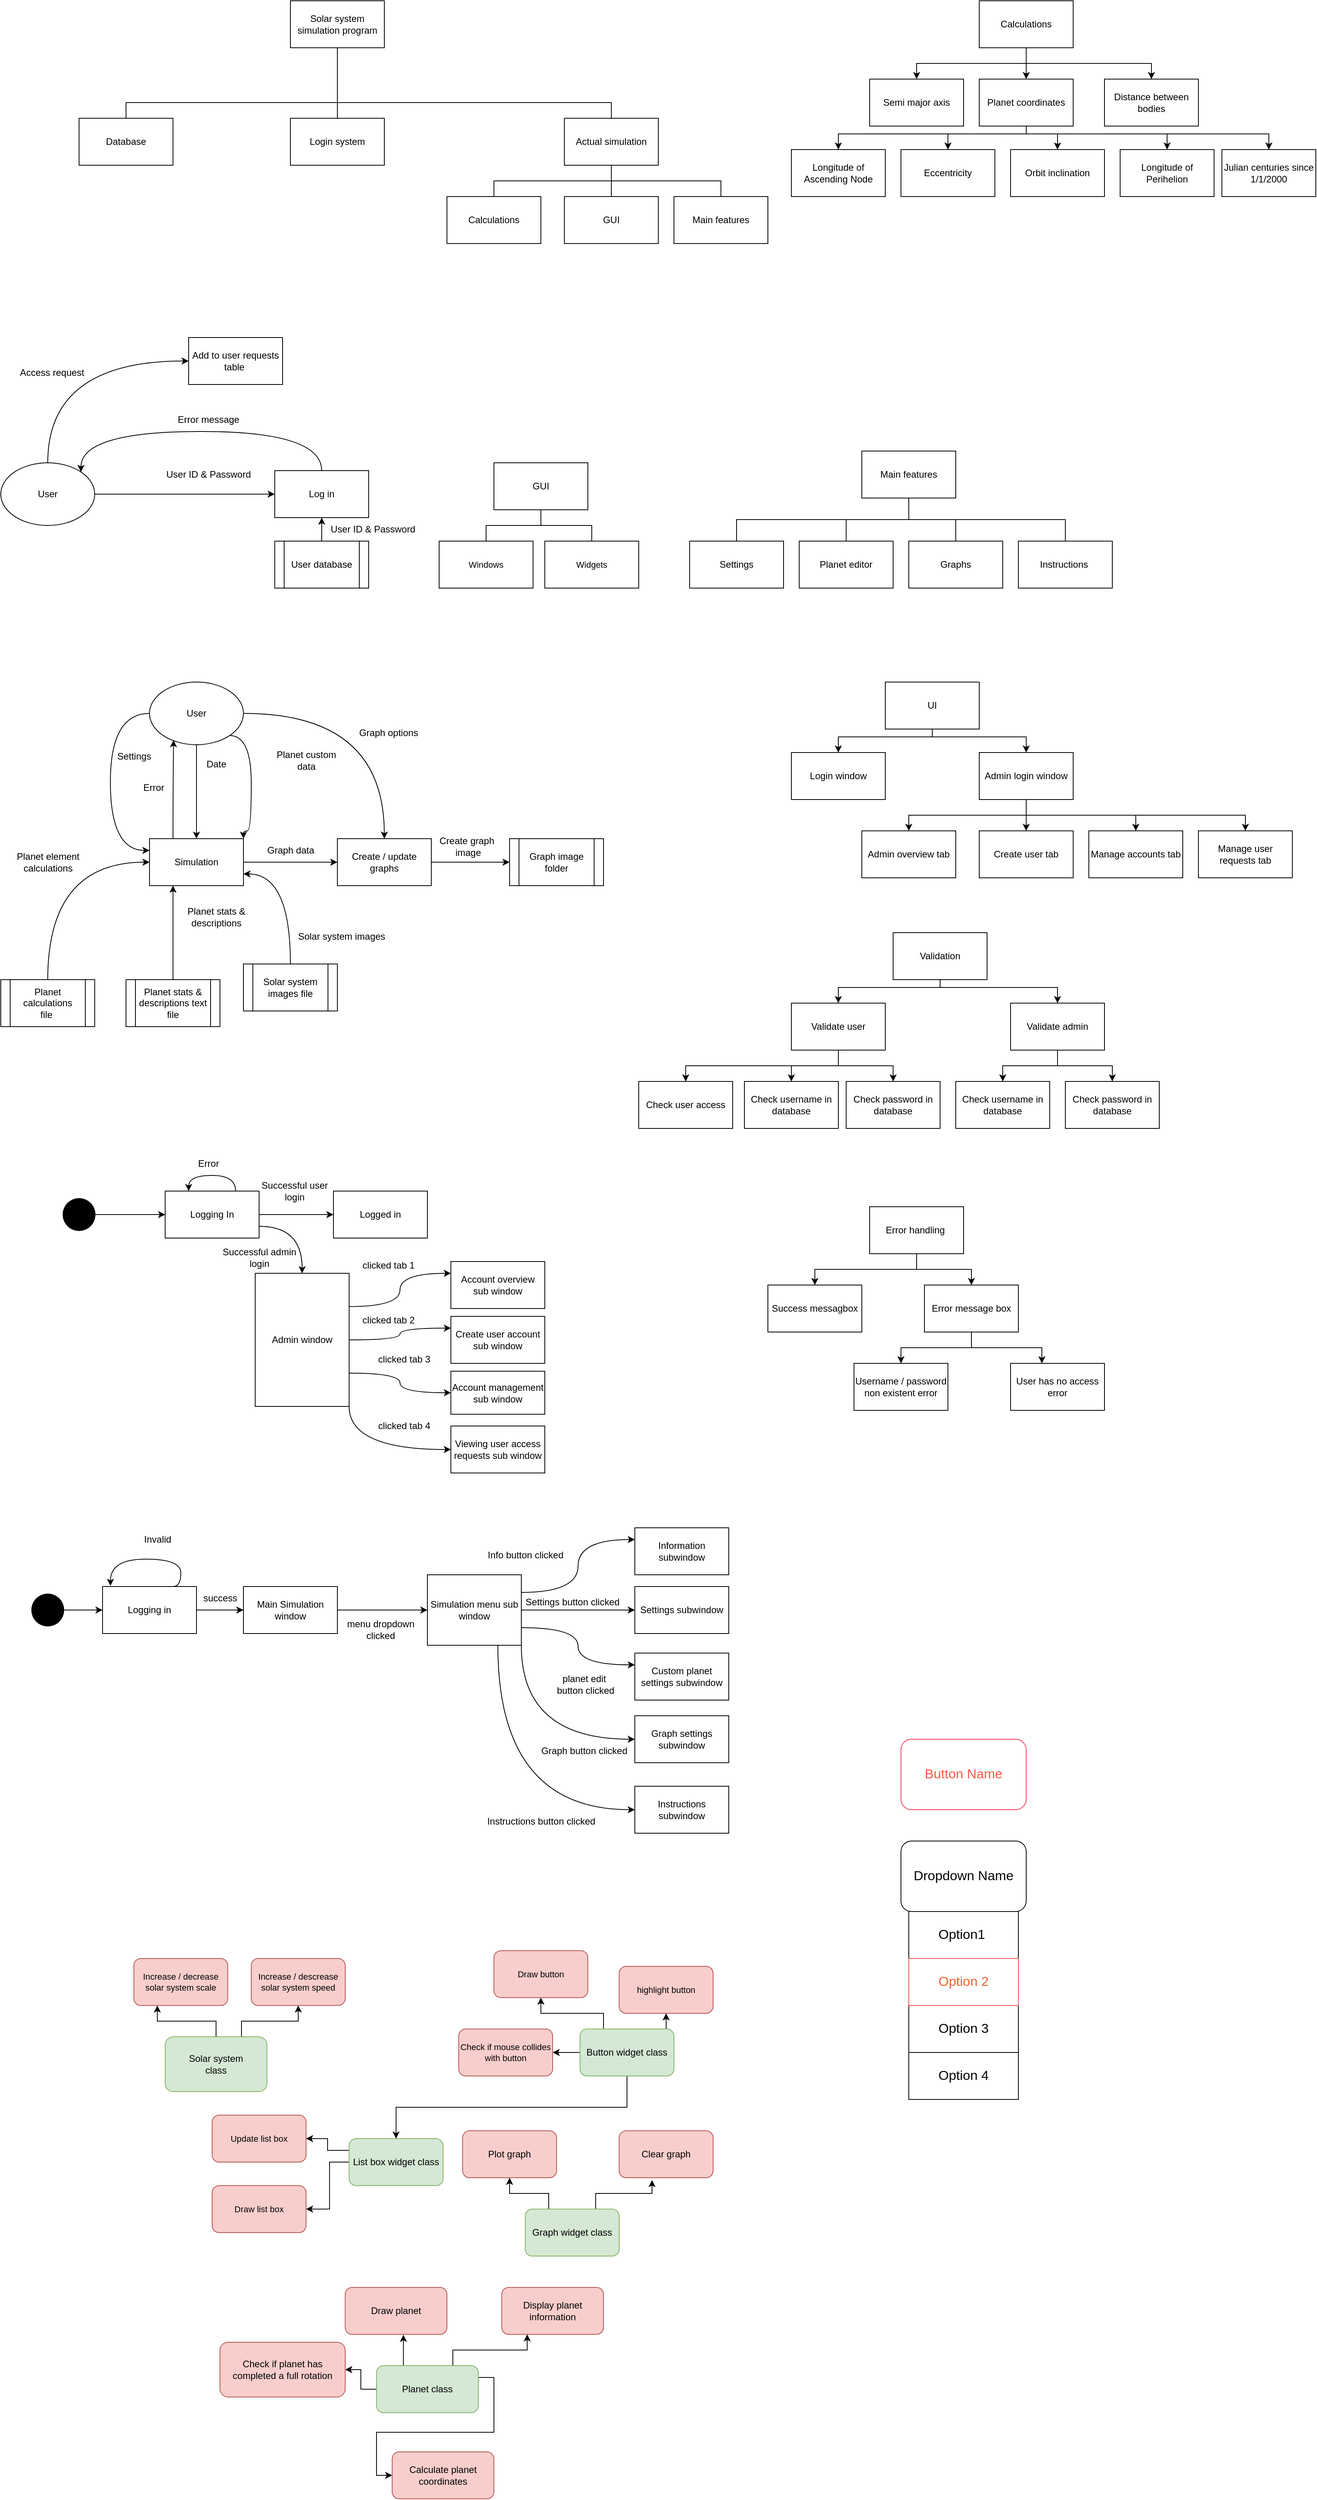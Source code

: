 <mxfile version="20.8.13" type="github">
  <diagram id="x9v0K1_A4wv2pBw7AY4e" name="Page-1">
    <mxGraphModel dx="1223" dy="1532" grid="1" gridSize="10" guides="1" tooltips="1" connect="1" arrows="1" fold="1" page="1" pageScale="1" pageWidth="850" pageHeight="1100" background="none" math="0" shadow="0">
      <root>
        <mxCell id="0" />
        <mxCell id="1" parent="0" />
        <mxCell id="Bi_KGStcUo5a2PXu29Ao-6" value="" style="curved=1;endArrow=classic;html=1;rounded=0;entryX=0.25;entryY=0;entryDx=0;entryDy=0;exitX=0.817;exitY=-0.025;exitDx=0;exitDy=0;exitPerimeter=0;" parent="1" edge="1">
          <mxGeometry width="50" height="50" relative="1" as="geometry">
            <mxPoint x="308.04" y="1588.5" as="sourcePoint" />
            <mxPoint x="240" y="1590.0" as="targetPoint" />
            <Array as="points">
              <mxPoint x="310" y="1590" />
              <mxPoint x="260" y="1550" />
            </Array>
          </mxGeometry>
        </mxCell>
        <mxCell id="kRHPccABggHO5UrTP01c-1" value="Solar system simulation program" style="rounded=0;whiteSpace=wrap;html=1;" parent="1" vertex="1">
          <mxGeometry x="380" y="40" width="120" height="60" as="geometry" />
        </mxCell>
        <mxCell id="nUxw2cYG3d90MX0qFbjA-1" style="edgeStyle=orthogonalEdgeStyle;rounded=0;orthogonalLoop=1;jettySize=auto;html=1;exitX=0.5;exitY=1;exitDx=0;exitDy=0;endArrow=none;endFill=0;" parent="1" source="kRHPccABggHO5UrTP01c-9" target="CflvNbi4lp4af6hxqnIB-5" edge="1">
          <mxGeometry relative="1" as="geometry" />
        </mxCell>
        <mxCell id="kRHPccABggHO5UrTP01c-9" value="Actual simulation" style="rounded=0;whiteSpace=wrap;html=1;" parent="1" vertex="1">
          <mxGeometry x="730" y="190" width="120" height="60" as="geometry" />
        </mxCell>
        <mxCell id="kRHPccABggHO5UrTP01c-16" value="" style="endArrow=none;html=1;rounded=0;" parent="1" edge="1">
          <mxGeometry width="50" height="50" relative="1" as="geometry">
            <mxPoint x="440" y="160" as="sourcePoint" />
            <mxPoint x="440" y="100" as="targetPoint" />
          </mxGeometry>
        </mxCell>
        <mxCell id="kRHPccABggHO5UrTP01c-21" value="" style="endArrow=none;html=1;rounded=0;edgeStyle=orthogonalEdgeStyle;entryX=0.5;entryY=0;entryDx=0;entryDy=0;elbow=vertical;exitX=0.5;exitY=0;exitDx=0;exitDy=0;" parent="1" source="kRHPccABggHO5UrTP01c-42" target="kRHPccABggHO5UrTP01c-9" edge="1">
          <mxGeometry width="50" height="50" relative="1" as="geometry">
            <mxPoint x="170" y="170" as="sourcePoint" />
            <mxPoint x="780" y="160" as="targetPoint" />
            <Array as="points">
              <mxPoint x="170" y="170" />
              <mxPoint x="790" y="170" />
            </Array>
          </mxGeometry>
        </mxCell>
        <mxCell id="kRHPccABggHO5UrTP01c-24" value="Calculations" style="rounded=0;whiteSpace=wrap;html=1;" parent="1" vertex="1">
          <mxGeometry x="580" y="290" width="120" height="60" as="geometry" />
        </mxCell>
        <mxCell id="CflvNbi4lp4af6hxqnIB-3" style="edgeStyle=orthogonalEdgeStyle;rounded=0;orthogonalLoop=1;jettySize=auto;html=1;exitX=0.5;exitY=1;exitDx=0;exitDy=0;entryX=0.5;entryY=0;entryDx=0;entryDy=0;endArrow=none;endFill=0;" parent="1" source="kRHPccABggHO5UrTP01c-25" target="q5KgO5zeODF5jIbihAG4-29" edge="1">
          <mxGeometry relative="1" as="geometry" />
        </mxCell>
        <mxCell id="CflvNbi4lp4af6hxqnIB-4" style="edgeStyle=orthogonalEdgeStyle;rounded=0;orthogonalLoop=1;jettySize=auto;html=1;entryX=0.5;entryY=0;entryDx=0;entryDy=0;endArrow=none;endFill=0;" parent="1" source="kRHPccABggHO5UrTP01c-25" target="q5KgO5zeODF5jIbihAG4-30" edge="1">
          <mxGeometry relative="1" as="geometry" />
        </mxCell>
        <mxCell id="kRHPccABggHO5UrTP01c-25" value="GUI" style="rounded=0;whiteSpace=wrap;html=1;" parent="1" vertex="1">
          <mxGeometry x="640" y="630" width="120" height="60" as="geometry" />
        </mxCell>
        <mxCell id="kRHPccABggHO5UrTP01c-26" value="Main features" style="rounded=0;whiteSpace=wrap;html=1;" parent="1" vertex="1">
          <mxGeometry x="870" y="290" width="120" height="60" as="geometry" />
        </mxCell>
        <mxCell id="kRHPccABggHO5UrTP01c-27" value="" style="endArrow=none;html=1;rounded=0;" parent="1" edge="1">
          <mxGeometry width="50" height="50" relative="1" as="geometry">
            <mxPoint x="440" y="200" as="sourcePoint" />
            <mxPoint x="440" y="160" as="targetPoint" />
          </mxGeometry>
        </mxCell>
        <mxCell id="kRHPccABggHO5UrTP01c-28" value="Login system" style="rounded=0;whiteSpace=wrap;html=1;" parent="1" vertex="1">
          <mxGeometry x="380" y="190" width="120" height="60" as="geometry" />
        </mxCell>
        <mxCell id="kRHPccABggHO5UrTP01c-42" value="Database" style="rounded=0;whiteSpace=wrap;html=1;" parent="1" vertex="1">
          <mxGeometry x="110" y="190" width="120" height="60" as="geometry" />
        </mxCell>
        <mxCell id="k0LOo1t_vnFc-5xUoJc_-3" style="edgeStyle=orthogonalEdgeStyle;rounded=0;orthogonalLoop=1;jettySize=auto;html=1;exitX=0.5;exitY=1;exitDx=0;exitDy=0;" parent="1" source="4xieJzJ1rpuRJiHB6nGz-2" target="k0LOo1t_vnFc-5xUoJc_-2" edge="1">
          <mxGeometry relative="1" as="geometry">
            <Array as="points">
              <mxPoint x="1200" y="980" />
              <mxPoint x="1080" y="980" />
            </Array>
          </mxGeometry>
        </mxCell>
        <mxCell id="k0LOo1t_vnFc-5xUoJc_-4" style="edgeStyle=orthogonalEdgeStyle;rounded=0;orthogonalLoop=1;jettySize=auto;html=1;exitX=0.5;exitY=1;exitDx=0;exitDy=0;" parent="1" source="4xieJzJ1rpuRJiHB6nGz-2" target="k0LOo1t_vnFc-5xUoJc_-1" edge="1">
          <mxGeometry relative="1" as="geometry">
            <Array as="points">
              <mxPoint x="1200" y="980" />
              <mxPoint x="1320" y="980" />
            </Array>
          </mxGeometry>
        </mxCell>
        <mxCell id="4xieJzJ1rpuRJiHB6nGz-2" value="UI" style="rounded=0;whiteSpace=wrap;html=1;" parent="1" vertex="1">
          <mxGeometry x="1140" y="910" width="120" height="60" as="geometry" />
        </mxCell>
        <mxCell id="4xieJzJ1rpuRJiHB6nGz-3" value="Instructions&amp;nbsp;" style="rounded=0;whiteSpace=wrap;html=1;" parent="1" vertex="1">
          <mxGeometry x="1310" y="730" width="120" height="60" as="geometry" />
        </mxCell>
        <mxCell id="4xieJzJ1rpuRJiHB6nGz-4" value="Settings" style="rounded=0;whiteSpace=wrap;html=1;" parent="1" vertex="1">
          <mxGeometry x="890" y="730" width="120" height="60" as="geometry" />
        </mxCell>
        <mxCell id="4xieJzJ1rpuRJiHB6nGz-5" value="Planet editor" style="rounded=0;whiteSpace=wrap;html=1;" parent="1" vertex="1">
          <mxGeometry x="1030" y="730" width="120" height="60" as="geometry" />
        </mxCell>
        <mxCell id="4xieJzJ1rpuRJiHB6nGz-6" value="Graphs" style="rounded=0;whiteSpace=wrap;html=1;" parent="1" vertex="1">
          <mxGeometry x="1170" y="730" width="120" height="60" as="geometry" />
        </mxCell>
        <mxCell id="CflvNbi4lp4af6hxqnIB-19" style="edgeStyle=orthogonalEdgeStyle;curved=1;rounded=0;orthogonalLoop=1;jettySize=auto;html=1;exitX=1;exitY=0.5;exitDx=0;exitDy=0;entryX=0;entryY=0.5;entryDx=0;entryDy=0;endArrow=classic;endFill=1;" parent="1" source="EEp5XtklCmGKwtYE1Xrk-2" target="EEp5XtklCmGKwtYE1Xrk-3" edge="1">
          <mxGeometry relative="1" as="geometry" />
        </mxCell>
        <mxCell id="EEp5XtklCmGKwtYE1Xrk-2" value="User" style="ellipse;whiteSpace=wrap;html=1;rounded=0;" parent="1" vertex="1">
          <mxGeometry x="10" y="630" width="120" height="80" as="geometry" />
        </mxCell>
        <mxCell id="CflvNbi4lp4af6hxqnIB-15" style="edgeStyle=orthogonalEdgeStyle;curved=1;rounded=0;orthogonalLoop=1;jettySize=auto;html=1;exitX=0.5;exitY=0;exitDx=0;exitDy=0;entryX=1;entryY=0;entryDx=0;entryDy=0;endArrow=classic;endFill=1;" parent="1" source="EEp5XtklCmGKwtYE1Xrk-3" target="EEp5XtklCmGKwtYE1Xrk-2" edge="1">
          <mxGeometry relative="1" as="geometry">
            <Array as="points">
              <mxPoint x="420" y="590" />
              <mxPoint x="112" y="590" />
            </Array>
          </mxGeometry>
        </mxCell>
        <mxCell id="CflvNbi4lp4af6hxqnIB-16" style="edgeStyle=orthogonalEdgeStyle;curved=1;rounded=0;orthogonalLoop=1;jettySize=auto;html=1;endArrow=classic;endFill=1;exitX=0.5;exitY=0;exitDx=0;exitDy=0;entryX=0;entryY=0.5;entryDx=0;entryDy=0;" parent="1" source="EEp5XtklCmGKwtYE1Xrk-2" target="nUxw2cYG3d90MX0qFbjA-5" edge="1">
          <mxGeometry relative="1" as="geometry">
            <mxPoint x="450" y="620" as="sourcePoint" />
            <mxPoint x="200" y="515" as="targetPoint" />
            <Array as="points">
              <mxPoint x="70" y="500" />
            </Array>
          </mxGeometry>
        </mxCell>
        <mxCell id="EEp5XtklCmGKwtYE1Xrk-3" value="Log in" style="rounded=0;whiteSpace=wrap;html=1;" parent="1" vertex="1">
          <mxGeometry x="360" y="640" width="120" height="60" as="geometry" />
        </mxCell>
        <mxCell id="EEp5XtklCmGKwtYE1Xrk-6" value="User ID &amp;amp; Password" style="text;html=1;align=center;verticalAlign=middle;resizable=0;points=[];autosize=1;strokeColor=none;fillColor=none;rounded=0;" parent="1" vertex="1">
          <mxGeometry x="420" y="700" width="130" height="30" as="geometry" />
        </mxCell>
        <mxCell id="CflvNbi4lp4af6hxqnIB-17" value="" style="edgeStyle=orthogonalEdgeStyle;curved=1;rounded=0;orthogonalLoop=1;jettySize=auto;html=1;endArrow=classic;endFill=1;" parent="1" source="EEp5XtklCmGKwtYE1Xrk-12" target="EEp5XtklCmGKwtYE1Xrk-3" edge="1">
          <mxGeometry relative="1" as="geometry" />
        </mxCell>
        <mxCell id="EEp5XtklCmGKwtYE1Xrk-12" value="User database" style="shape=process;whiteSpace=wrap;html=1;backgroundOutline=1;rounded=0;" parent="1" vertex="1">
          <mxGeometry x="360" y="730" width="120" height="60" as="geometry" />
        </mxCell>
        <mxCell id="EEp5XtklCmGKwtYE1Xrk-14" value="User ID &amp;amp; Password" style="text;html=1;align=center;verticalAlign=middle;resizable=0;points=[];autosize=1;strokeColor=none;fillColor=none;rounded=0;" parent="1" vertex="1">
          <mxGeometry x="210" y="630" width="130" height="30" as="geometry" />
        </mxCell>
        <mxCell id="EEp5XtklCmGKwtYE1Xrk-10" value="Error message" style="text;html=1;align=center;verticalAlign=middle;resizable=0;points=[];autosize=1;strokeColor=none;fillColor=none;rounded=0;" parent="1" vertex="1">
          <mxGeometry x="225" y="560" width="100" height="30" as="geometry" />
        </mxCell>
        <mxCell id="CflvNbi4lp4af6hxqnIB-20" style="edgeStyle=orthogonalEdgeStyle;curved=1;rounded=0;orthogonalLoop=1;jettySize=auto;html=1;exitX=1;exitY=0.5;exitDx=0;exitDy=0;entryX=0.5;entryY=0;entryDx=0;entryDy=0;endArrow=classic;endFill=1;" parent="1" source="EEp5XtklCmGKwtYE1Xrk-21" target="EEp5XtklCmGKwtYE1Xrk-39" edge="1">
          <mxGeometry relative="1" as="geometry" />
        </mxCell>
        <mxCell id="CflvNbi4lp4af6hxqnIB-21" style="edgeStyle=orthogonalEdgeStyle;curved=1;rounded=0;orthogonalLoop=1;jettySize=auto;html=1;exitX=1;exitY=1;exitDx=0;exitDy=0;entryX=1;entryY=0;entryDx=0;entryDy=0;endArrow=classic;endFill=1;" parent="1" source="EEp5XtklCmGKwtYE1Xrk-21" target="EEp5XtklCmGKwtYE1Xrk-22" edge="1">
          <mxGeometry relative="1" as="geometry">
            <Array as="points">
              <mxPoint x="330" y="978" />
              <mxPoint x="330" y="1100" />
              <mxPoint x="320" y="1100" />
            </Array>
          </mxGeometry>
        </mxCell>
        <mxCell id="CflvNbi4lp4af6hxqnIB-22" style="edgeStyle=orthogonalEdgeStyle;curved=1;rounded=0;orthogonalLoop=1;jettySize=auto;html=1;exitX=0.5;exitY=1;exitDx=0;exitDy=0;entryX=0.5;entryY=0;entryDx=0;entryDy=0;endArrow=classic;endFill=1;" parent="1" source="EEp5XtklCmGKwtYE1Xrk-21" target="EEp5XtklCmGKwtYE1Xrk-22" edge="1">
          <mxGeometry relative="1" as="geometry" />
        </mxCell>
        <mxCell id="CflvNbi4lp4af6hxqnIB-25" style="edgeStyle=orthogonalEdgeStyle;curved=1;rounded=0;orthogonalLoop=1;jettySize=auto;html=1;exitX=0;exitY=0.5;exitDx=0;exitDy=0;entryX=0;entryY=0.25;entryDx=0;entryDy=0;endArrow=classic;endFill=1;" parent="1" source="EEp5XtklCmGKwtYE1Xrk-21" target="EEp5XtklCmGKwtYE1Xrk-22" edge="1">
          <mxGeometry relative="1" as="geometry">
            <Array as="points">
              <mxPoint x="150" y="950" />
              <mxPoint x="150" y="1125" />
            </Array>
          </mxGeometry>
        </mxCell>
        <mxCell id="EEp5XtklCmGKwtYE1Xrk-21" value="User" style="ellipse;whiteSpace=wrap;html=1;rounded=0;" parent="1" vertex="1">
          <mxGeometry x="200" y="910" width="120" height="80" as="geometry" />
        </mxCell>
        <mxCell id="CflvNbi4lp4af6hxqnIB-24" style="edgeStyle=orthogonalEdgeStyle;curved=1;rounded=0;orthogonalLoop=1;jettySize=auto;html=1;exitX=0.25;exitY=0;exitDx=0;exitDy=0;entryX=0.256;entryY=0.928;entryDx=0;entryDy=0;entryPerimeter=0;endArrow=classic;endFill=1;" parent="1" source="EEp5XtklCmGKwtYE1Xrk-22" target="EEp5XtklCmGKwtYE1Xrk-21" edge="1">
          <mxGeometry relative="1" as="geometry" />
        </mxCell>
        <mxCell id="CflvNbi4lp4af6hxqnIB-29" style="edgeStyle=orthogonalEdgeStyle;curved=1;rounded=0;orthogonalLoop=1;jettySize=auto;html=1;exitX=1;exitY=0.5;exitDx=0;exitDy=0;entryX=0;entryY=0.5;entryDx=0;entryDy=0;endArrow=classic;endFill=1;" parent="1" source="EEp5XtklCmGKwtYE1Xrk-22" target="EEp5XtklCmGKwtYE1Xrk-39" edge="1">
          <mxGeometry relative="1" as="geometry" />
        </mxCell>
        <mxCell id="EEp5XtklCmGKwtYE1Xrk-22" value="Simulation" style="rounded=0;whiteSpace=wrap;html=1;" parent="1" vertex="1">
          <mxGeometry x="200" y="1110" width="120" height="60" as="geometry" />
        </mxCell>
        <mxCell id="CflvNbi4lp4af6hxqnIB-27" style="edgeStyle=orthogonalEdgeStyle;curved=1;rounded=0;orthogonalLoop=1;jettySize=auto;html=1;exitX=0.5;exitY=0;exitDx=0;exitDy=0;entryX=0.25;entryY=1;entryDx=0;entryDy=0;endArrow=classic;endFill=1;" parent="1" source="EEp5XtklCmGKwtYE1Xrk-35" target="EEp5XtklCmGKwtYE1Xrk-22" edge="1">
          <mxGeometry relative="1" as="geometry" />
        </mxCell>
        <mxCell id="EEp5XtklCmGKwtYE1Xrk-35" value="Planet stats &amp;amp; descriptions text file" style="shape=process;whiteSpace=wrap;html=1;backgroundOutline=1;rounded=0;" parent="1" vertex="1">
          <mxGeometry x="170" y="1290" width="120" height="60" as="geometry" />
        </mxCell>
        <mxCell id="CflvNbi4lp4af6hxqnIB-26" style="edgeStyle=orthogonalEdgeStyle;curved=1;rounded=0;orthogonalLoop=1;jettySize=auto;html=1;exitX=0.5;exitY=0;exitDx=0;exitDy=0;entryX=0;entryY=0.5;entryDx=0;entryDy=0;endArrow=classic;endFill=1;" parent="1" source="EEp5XtklCmGKwtYE1Xrk-36" target="EEp5XtklCmGKwtYE1Xrk-22" edge="1">
          <mxGeometry relative="1" as="geometry" />
        </mxCell>
        <mxCell id="EEp5XtklCmGKwtYE1Xrk-36" value="Planet calculations&lt;br&gt;file&amp;nbsp;" style="shape=process;whiteSpace=wrap;html=1;backgroundOutline=1;rounded=0;" parent="1" vertex="1">
          <mxGeometry x="10" y="1290" width="120" height="60" as="geometry" />
        </mxCell>
        <mxCell id="CflvNbi4lp4af6hxqnIB-30" style="edgeStyle=orthogonalEdgeStyle;curved=1;rounded=0;orthogonalLoop=1;jettySize=auto;html=1;exitX=1;exitY=0.5;exitDx=0;exitDy=0;entryX=0;entryY=0.5;entryDx=0;entryDy=0;endArrow=classic;endFill=1;" parent="1" source="EEp5XtklCmGKwtYE1Xrk-39" target="EEp5XtklCmGKwtYE1Xrk-86" edge="1">
          <mxGeometry relative="1" as="geometry" />
        </mxCell>
        <mxCell id="EEp5XtklCmGKwtYE1Xrk-39" value="Create / update graphs" style="rounded=0;whiteSpace=wrap;html=1;" parent="1" vertex="1">
          <mxGeometry x="440" y="1110" width="120" height="60" as="geometry" />
        </mxCell>
        <mxCell id="EEp5XtklCmGKwtYE1Xrk-42" value="Date" style="text;html=1;align=center;verticalAlign=middle;resizable=0;points=[];autosize=1;strokeColor=none;fillColor=none;rounded=0;" parent="1" vertex="1">
          <mxGeometry x="260" y="1000" width="50" height="30" as="geometry" />
        </mxCell>
        <mxCell id="EEp5XtklCmGKwtYE1Xrk-43" value="Planet custom &lt;br&gt;data" style="text;html=1;align=center;verticalAlign=middle;resizable=0;points=[];autosize=1;strokeColor=none;fillColor=none;rounded=0;" parent="1" vertex="1">
          <mxGeometry x="350" y="990" width="100" height="40" as="geometry" />
        </mxCell>
        <mxCell id="EEp5XtklCmGKwtYE1Xrk-49" value="Graph options" style="text;html=1;align=center;verticalAlign=middle;resizable=0;points=[];autosize=1;strokeColor=none;fillColor=none;rounded=0;" parent="1" vertex="1">
          <mxGeometry x="455" y="960" width="100" height="30" as="geometry" />
        </mxCell>
        <mxCell id="EEp5XtklCmGKwtYE1Xrk-53" value="Settings" style="text;html=1;align=center;verticalAlign=middle;resizable=0;points=[];autosize=1;strokeColor=none;fillColor=none;rounded=0;" parent="1" vertex="1">
          <mxGeometry x="145" y="990" width="70" height="30" as="geometry" />
        </mxCell>
        <mxCell id="EEp5XtklCmGKwtYE1Xrk-68" value="Planet element &lt;br&gt;calculations&lt;br&gt;" style="text;html=1;align=center;verticalAlign=middle;resizable=0;points=[];autosize=1;strokeColor=none;fillColor=none;rounded=0;" parent="1" vertex="1">
          <mxGeometry x="20" y="1120" width="100" height="40" as="geometry" />
        </mxCell>
        <mxCell id="EEp5XtklCmGKwtYE1Xrk-70" value="Planet stats &amp;amp;&lt;br&gt;descriptions" style="text;html=1;align=center;verticalAlign=middle;resizable=0;points=[];autosize=1;strokeColor=none;fillColor=none;rounded=0;" parent="1" vertex="1">
          <mxGeometry x="235" y="1190" width="100" height="40" as="geometry" />
        </mxCell>
        <mxCell id="EEp5XtklCmGKwtYE1Xrk-74" value="Graph data" style="text;html=1;align=center;verticalAlign=middle;resizable=0;points=[];autosize=1;strokeColor=none;fillColor=none;rounded=0;" parent="1" vertex="1">
          <mxGeometry x="340" y="1110" width="80" height="30" as="geometry" />
        </mxCell>
        <mxCell id="EEp5XtklCmGKwtYE1Xrk-86" value="Graph image folder" style="shape=process;whiteSpace=wrap;html=1;backgroundOutline=1;rounded=0;" parent="1" vertex="1">
          <mxGeometry x="660" y="1110" width="120" height="60" as="geometry" />
        </mxCell>
        <mxCell id="EEp5XtklCmGKwtYE1Xrk-87" value="Create graph&lt;br&gt;&amp;nbsp;image" style="text;html=1;align=center;verticalAlign=middle;resizable=0;points=[];autosize=1;strokeColor=none;fillColor=none;rounded=0;" parent="1" vertex="1">
          <mxGeometry x="560" y="1100" width="90" height="40" as="geometry" />
        </mxCell>
        <mxCell id="CflvNbi4lp4af6hxqnIB-28" style="edgeStyle=orthogonalEdgeStyle;curved=1;rounded=0;orthogonalLoop=1;jettySize=auto;html=1;exitX=0.5;exitY=0;exitDx=0;exitDy=0;entryX=1;entryY=0.75;entryDx=0;entryDy=0;endArrow=classic;endFill=1;" parent="1" source="EEp5XtklCmGKwtYE1Xrk-88" target="EEp5XtklCmGKwtYE1Xrk-22" edge="1">
          <mxGeometry relative="1" as="geometry" />
        </mxCell>
        <mxCell id="EEp5XtklCmGKwtYE1Xrk-88" value="Solar system images file" style="shape=process;whiteSpace=wrap;html=1;backgroundOutline=1;rounded=0;" parent="1" vertex="1">
          <mxGeometry x="320" y="1270" width="120" height="60" as="geometry" />
        </mxCell>
        <mxCell id="EEp5XtklCmGKwtYE1Xrk-90" value="Solar system images" style="text;html=1;align=center;verticalAlign=middle;resizable=0;points=[];autosize=1;strokeColor=none;fillColor=none;rounded=0;" parent="1" vertex="1">
          <mxGeometry x="380" y="1220" width="130" height="30" as="geometry" />
        </mxCell>
        <mxCell id="M7Khe7b3EXbcb1cNPk7V-2" value="Error" style="text;html=1;align=center;verticalAlign=middle;resizable=0;points=[];autosize=1;strokeColor=none;fillColor=none;rounded=0;" parent="1" vertex="1">
          <mxGeometry x="180" y="1030" width="50" height="30" as="geometry" />
        </mxCell>
        <mxCell id="CflvNbi4lp4af6hxqnIB-32" style="edgeStyle=orthogonalEdgeStyle;curved=1;rounded=0;orthogonalLoop=1;jettySize=auto;html=1;entryX=0;entryY=0.5;entryDx=0;entryDy=0;endArrow=classic;endFill=1;" parent="1" source="vGXre9Nv400r4dzDPZvk-1" target="vGXre9Nv400r4dzDPZvk-34" edge="1">
          <mxGeometry relative="1" as="geometry" />
        </mxCell>
        <mxCell id="vGXre9Nv400r4dzDPZvk-1" value="" style="shape=waypoint;fillStyle=solid;size=42;pointerEvents=1;points=[];fillColor=none;resizable=0;rotatable=0;perimeter=centerPerimeter;snapToPoint=1;rounded=0;" parent="1" vertex="1">
          <mxGeometry x="100" y="1580" width="20" height="20" as="geometry" />
        </mxCell>
        <mxCell id="ltLGhMrV7LYTkHAB5kgD-18" style="edgeStyle=orthogonalEdgeStyle;rounded=1;orthogonalLoop=1;jettySize=auto;html=1;exitX=1;exitY=0.5;exitDx=0;exitDy=0;entryX=0;entryY=0.5;entryDx=0;entryDy=0;endArrow=classic;endFill=1;elbow=vertical;" parent="1" source="vGXre9Nv400r4dzDPZvk-34" target="RWfLX1uAXhcz7QWfdqBd-3" edge="1">
          <mxGeometry relative="1" as="geometry" />
        </mxCell>
        <mxCell id="CflvNbi4lp4af6hxqnIB-31" style="edgeStyle=orthogonalEdgeStyle;curved=1;rounded=0;orthogonalLoop=1;jettySize=auto;html=1;exitX=1;exitY=0.75;exitDx=0;exitDy=0;entryX=0.5;entryY=0;entryDx=0;entryDy=0;endArrow=classic;endFill=1;" parent="1" source="vGXre9Nv400r4dzDPZvk-34" target="RWfLX1uAXhcz7QWfdqBd-7" edge="1">
          <mxGeometry relative="1" as="geometry" />
        </mxCell>
        <mxCell id="vGXre9Nv400r4dzDPZvk-34" value="Logging In" style="rounded=0;whiteSpace=wrap;html=1;" parent="1" vertex="1">
          <mxGeometry x="220" y="1560" width="120" height="60" as="geometry" />
        </mxCell>
        <mxCell id="RWfLX1uAXhcz7QWfdqBd-3" value="Logged in" style="rounded=0;whiteSpace=wrap;html=1;" parent="1" vertex="1">
          <mxGeometry x="435" y="1560" width="120" height="60" as="geometry" />
        </mxCell>
        <mxCell id="CflvNbi4lp4af6hxqnIB-34" style="edgeStyle=orthogonalEdgeStyle;curved=1;rounded=0;orthogonalLoop=1;jettySize=auto;html=1;exitX=1;exitY=0.25;exitDx=0;exitDy=0;entryX=0;entryY=0.25;entryDx=0;entryDy=0;endArrow=classic;endFill=1;" parent="1" source="RWfLX1uAXhcz7QWfdqBd-7" target="RWfLX1uAXhcz7QWfdqBd-10" edge="1">
          <mxGeometry relative="1" as="geometry" />
        </mxCell>
        <mxCell id="CflvNbi4lp4af6hxqnIB-35" style="edgeStyle=orthogonalEdgeStyle;curved=1;rounded=0;orthogonalLoop=1;jettySize=auto;html=1;exitX=1;exitY=0.5;exitDx=0;exitDy=0;entryX=0;entryY=0.25;entryDx=0;entryDy=0;endArrow=classic;endFill=1;" parent="1" source="RWfLX1uAXhcz7QWfdqBd-7" target="RWfLX1uAXhcz7QWfdqBd-11" edge="1">
          <mxGeometry relative="1" as="geometry" />
        </mxCell>
        <mxCell id="CflvNbi4lp4af6hxqnIB-36" style="edgeStyle=orthogonalEdgeStyle;curved=1;rounded=0;orthogonalLoop=1;jettySize=auto;html=1;exitX=1;exitY=0.75;exitDx=0;exitDy=0;entryX=0;entryY=0.5;entryDx=0;entryDy=0;endArrow=classic;endFill=1;" parent="1" source="RWfLX1uAXhcz7QWfdqBd-7" target="RWfLX1uAXhcz7QWfdqBd-12" edge="1">
          <mxGeometry relative="1" as="geometry" />
        </mxCell>
        <mxCell id="CflvNbi4lp4af6hxqnIB-37" style="edgeStyle=orthogonalEdgeStyle;curved=1;rounded=0;orthogonalLoop=1;jettySize=auto;html=1;exitX=1;exitY=1;exitDx=0;exitDy=0;entryX=0;entryY=0.5;entryDx=0;entryDy=0;endArrow=classic;endFill=1;" parent="1" source="RWfLX1uAXhcz7QWfdqBd-7" target="RWfLX1uAXhcz7QWfdqBd-21" edge="1">
          <mxGeometry relative="1" as="geometry" />
        </mxCell>
        <mxCell id="RWfLX1uAXhcz7QWfdqBd-7" value="Admin window" style="rounded=0;whiteSpace=wrap;html=1;" parent="1" vertex="1">
          <mxGeometry x="335" y="1665" width="120" height="170" as="geometry" />
        </mxCell>
        <mxCell id="RWfLX1uAXhcz7QWfdqBd-10" value="Account overview&lt;br&gt;sub window" style="rounded=0;whiteSpace=wrap;html=1;" parent="1" vertex="1">
          <mxGeometry x="585" y="1650" width="120" height="60" as="geometry" />
        </mxCell>
        <mxCell id="RWfLX1uAXhcz7QWfdqBd-11" value="Create user account sub window" style="rounded=0;whiteSpace=wrap;html=1;" parent="1" vertex="1">
          <mxGeometry x="585" y="1720" width="120" height="60" as="geometry" />
        </mxCell>
        <mxCell id="RWfLX1uAXhcz7QWfdqBd-12" value="Account management sub window" style="rounded=0;whiteSpace=wrap;html=1;" parent="1" vertex="1">
          <mxGeometry x="585" y="1790" width="120" height="55" as="geometry" />
        </mxCell>
        <mxCell id="RWfLX1uAXhcz7QWfdqBd-21" value="Viewing user access requests sub&amp;nbsp;window" style="rounded=0;whiteSpace=wrap;html=1;" parent="1" vertex="1">
          <mxGeometry x="585" y="1860" width="120" height="60" as="geometry" />
        </mxCell>
        <mxCell id="Bi_KGStcUo5a2PXu29Ao-2" value="Successful admin&lt;br&gt;login" style="text;html=1;align=center;verticalAlign=middle;resizable=0;points=[];autosize=1;strokeColor=none;fillColor=none;rounded=0;" parent="1" vertex="1">
          <mxGeometry x="280" y="1625" width="120" height="40" as="geometry" />
        </mxCell>
        <mxCell id="Bi_KGStcUo5a2PXu29Ao-7" value="Error" style="text;html=1;align=center;verticalAlign=middle;resizable=0;points=[];autosize=1;strokeColor=none;fillColor=none;rounded=0;" parent="1" vertex="1">
          <mxGeometry x="250" y="1510" width="50" height="30" as="geometry" />
        </mxCell>
        <mxCell id="WrP9VTDotHxmeMOU7jN0-2" value="clicked tab 1" style="text;html=1;align=center;verticalAlign=middle;resizable=0;points=[];autosize=1;strokeColor=none;fillColor=none;rounded=0;" parent="1" vertex="1">
          <mxGeometry x="460" y="1640" width="90" height="30" as="geometry" />
        </mxCell>
        <mxCell id="WrP9VTDotHxmeMOU7jN0-3" value="clicked tab 2" style="text;html=1;align=center;verticalAlign=middle;resizable=0;points=[];autosize=1;strokeColor=none;fillColor=none;rounded=0;" parent="1" vertex="1">
          <mxGeometry x="460" y="1710" width="90" height="30" as="geometry" />
        </mxCell>
        <mxCell id="WrP9VTDotHxmeMOU7jN0-5" value="clicked tab 3" style="text;html=1;align=center;verticalAlign=middle;resizable=0;points=[];autosize=1;strokeColor=none;fillColor=none;rounded=0;" parent="1" vertex="1">
          <mxGeometry x="480" y="1760" width="90" height="30" as="geometry" />
        </mxCell>
        <mxCell id="WrP9VTDotHxmeMOU7jN0-6" value="clicked tab 4" style="text;html=1;align=center;verticalAlign=middle;resizable=0;points=[];autosize=1;strokeColor=none;fillColor=none;rounded=0;" parent="1" vertex="1">
          <mxGeometry x="480" y="1845" width="90" height="30" as="geometry" />
        </mxCell>
        <mxCell id="XvkVSV1Kn9cOb6WJq1Uo-17" style="edgeStyle=orthogonalEdgeStyle;rounded=0;orthogonalLoop=1;jettySize=auto;html=1;entryX=0;entryY=0.5;entryDx=0;entryDy=0;" parent="1" source="WrP9VTDotHxmeMOU7jN0-8" target="WrP9VTDotHxmeMOU7jN0-10" edge="1">
          <mxGeometry relative="1" as="geometry" />
        </mxCell>
        <mxCell id="WrP9VTDotHxmeMOU7jN0-8" value="" style="shape=waypoint;fillStyle=solid;size=42;pointerEvents=1;points=[];fillColor=none;resizable=0;rotatable=0;perimeter=centerPerimeter;snapToPoint=1;rounded=0;" parent="1" vertex="1">
          <mxGeometry x="60" y="2085" width="20" height="20" as="geometry" />
        </mxCell>
        <mxCell id="XvkVSV1Kn9cOb6WJq1Uo-18" style="edgeStyle=orthogonalEdgeStyle;rounded=0;orthogonalLoop=1;jettySize=auto;html=1;exitX=1;exitY=0.5;exitDx=0;exitDy=0;entryX=0;entryY=0.5;entryDx=0;entryDy=0;" parent="1" source="WrP9VTDotHxmeMOU7jN0-10" target="WrP9VTDotHxmeMOU7jN0-15" edge="1">
          <mxGeometry relative="1" as="geometry" />
        </mxCell>
        <mxCell id="XvkVSV1Kn9cOb6WJq1Uo-22" style="edgeStyle=orthogonalEdgeStyle;rounded=0;orthogonalLoop=1;jettySize=auto;html=1;exitX=0.75;exitY=0;exitDx=0;exitDy=0;endArrow=classic;endFill=1;elbow=vertical;curved=1;entryX=0.084;entryY=-0.014;entryDx=0;entryDy=0;entryPerimeter=0;" parent="1" source="WrP9VTDotHxmeMOU7jN0-10" target="WrP9VTDotHxmeMOU7jN0-10" edge="1">
          <mxGeometry relative="1" as="geometry">
            <mxPoint x="150" y="2020" as="targetPoint" />
            <Array as="points">
              <mxPoint x="240" y="2065" />
              <mxPoint x="240" y="2030" />
              <mxPoint x="150" y="2030" />
            </Array>
          </mxGeometry>
        </mxCell>
        <mxCell id="WrP9VTDotHxmeMOU7jN0-10" value="Logging in" style="rounded=0;whiteSpace=wrap;html=1;" parent="1" vertex="1">
          <mxGeometry x="140" y="2065" width="120" height="60" as="geometry" />
        </mxCell>
        <mxCell id="XvkVSV1Kn9cOb6WJq1Uo-19" style="edgeStyle=orthogonalEdgeStyle;rounded=0;orthogonalLoop=1;jettySize=auto;html=1;exitX=1;exitY=0.5;exitDx=0;exitDy=0;entryX=0;entryY=0.5;entryDx=0;entryDy=0;" parent="1" source="WrP9VTDotHxmeMOU7jN0-15" target="WrP9VTDotHxmeMOU7jN0-17" edge="1">
          <mxGeometry relative="1" as="geometry" />
        </mxCell>
        <mxCell id="WrP9VTDotHxmeMOU7jN0-15" value="Main Simulation&lt;br&gt;window" style="rounded=0;whiteSpace=wrap;html=1;" parent="1" vertex="1">
          <mxGeometry x="320" y="2065" width="120" height="60" as="geometry" />
        </mxCell>
        <mxCell id="XvkVSV1Kn9cOb6WJq1Uo-23" style="edgeStyle=orthogonalEdgeStyle;curved=1;rounded=0;orthogonalLoop=1;jettySize=auto;html=1;exitX=1;exitY=0.25;exitDx=0;exitDy=0;entryX=0;entryY=0.25;entryDx=0;entryDy=0;endArrow=classic;endFill=1;elbow=vertical;" parent="1" source="WrP9VTDotHxmeMOU7jN0-17" target="WrP9VTDotHxmeMOU7jN0-23" edge="1">
          <mxGeometry relative="1" as="geometry" />
        </mxCell>
        <mxCell id="XvkVSV1Kn9cOb6WJq1Uo-24" style="edgeStyle=orthogonalEdgeStyle;curved=1;rounded=0;orthogonalLoop=1;jettySize=auto;html=1;exitX=1;exitY=0.5;exitDx=0;exitDy=0;entryX=0;entryY=0.5;entryDx=0;entryDy=0;endArrow=classic;endFill=1;elbow=vertical;" parent="1" source="WrP9VTDotHxmeMOU7jN0-17" target="WrP9VTDotHxmeMOU7jN0-25" edge="1">
          <mxGeometry relative="1" as="geometry" />
        </mxCell>
        <mxCell id="XvkVSV1Kn9cOb6WJq1Uo-25" style="edgeStyle=orthogonalEdgeStyle;curved=1;rounded=0;orthogonalLoop=1;jettySize=auto;html=1;exitX=1;exitY=0.75;exitDx=0;exitDy=0;entryX=0;entryY=0.25;entryDx=0;entryDy=0;endArrow=classic;endFill=1;elbow=vertical;" parent="1" source="WrP9VTDotHxmeMOU7jN0-17" target="WrP9VTDotHxmeMOU7jN0-26" edge="1">
          <mxGeometry relative="1" as="geometry" />
        </mxCell>
        <mxCell id="XvkVSV1Kn9cOb6WJq1Uo-26" style="edgeStyle=orthogonalEdgeStyle;curved=1;rounded=0;orthogonalLoop=1;jettySize=auto;html=1;exitX=1;exitY=1;exitDx=0;exitDy=0;entryX=0;entryY=0.5;entryDx=0;entryDy=0;endArrow=classic;endFill=1;elbow=vertical;" parent="1" source="WrP9VTDotHxmeMOU7jN0-17" target="WrP9VTDotHxmeMOU7jN0-28" edge="1">
          <mxGeometry relative="1" as="geometry" />
        </mxCell>
        <mxCell id="XvkVSV1Kn9cOb6WJq1Uo-27" style="edgeStyle=orthogonalEdgeStyle;curved=1;rounded=0;orthogonalLoop=1;jettySize=auto;html=1;exitX=0.75;exitY=1;exitDx=0;exitDy=0;entryX=0;entryY=0.5;entryDx=0;entryDy=0;endArrow=classic;endFill=1;elbow=vertical;" parent="1" source="WrP9VTDotHxmeMOU7jN0-17" target="WrP9VTDotHxmeMOU7jN0-46" edge="1">
          <mxGeometry relative="1" as="geometry" />
        </mxCell>
        <mxCell id="WrP9VTDotHxmeMOU7jN0-17" value="Simulation menu sub window" style="rounded=0;whiteSpace=wrap;html=1;" parent="1" vertex="1">
          <mxGeometry x="555" y="2050" width="120" height="90" as="geometry" />
        </mxCell>
        <mxCell id="WrP9VTDotHxmeMOU7jN0-19" value="menu dropdown&lt;br&gt;clicked" style="text;html=1;align=center;verticalAlign=middle;resizable=0;points=[];autosize=1;strokeColor=none;fillColor=none;rounded=0;" parent="1" vertex="1">
          <mxGeometry x="440" y="2100" width="110" height="40" as="geometry" />
        </mxCell>
        <mxCell id="WrP9VTDotHxmeMOU7jN0-23" value="Information subwindow" style="rounded=0;whiteSpace=wrap;html=1;" parent="1" vertex="1">
          <mxGeometry x="820" y="1990" width="120" height="60" as="geometry" />
        </mxCell>
        <mxCell id="WrP9VTDotHxmeMOU7jN0-25" value="Settings subwindow" style="rounded=0;whiteSpace=wrap;html=1;" parent="1" vertex="1">
          <mxGeometry x="820" y="2065" width="120" height="60" as="geometry" />
        </mxCell>
        <mxCell id="WrP9VTDotHxmeMOU7jN0-26" value="Custom planet settings subwindow" style="rounded=0;whiteSpace=wrap;html=1;" parent="1" vertex="1">
          <mxGeometry x="820" y="2150" width="120" height="60" as="geometry" />
        </mxCell>
        <mxCell id="WrP9VTDotHxmeMOU7jN0-28" value="Graph settings subwindow" style="rounded=0;whiteSpace=wrap;html=1;" parent="1" vertex="1">
          <mxGeometry x="820" y="2230" width="120" height="60" as="geometry" />
        </mxCell>
        <mxCell id="WrP9VTDotHxmeMOU7jN0-38" value="Info button clicked" style="text;html=1;align=center;verticalAlign=middle;resizable=0;points=[];autosize=1;strokeColor=none;fillColor=none;rounded=0;" parent="1" vertex="1">
          <mxGeometry x="620" y="2010" width="120" height="30" as="geometry" />
        </mxCell>
        <mxCell id="WrP9VTDotHxmeMOU7jN0-40" value="Settings button clicked" style="text;html=1;align=center;verticalAlign=middle;resizable=0;points=[];autosize=1;strokeColor=none;fillColor=none;rounded=0;" parent="1" vertex="1">
          <mxGeometry x="670" y="2070" width="140" height="30" as="geometry" />
        </mxCell>
        <mxCell id="WrP9VTDotHxmeMOU7jN0-42" value="planet edit&lt;br&gt;&amp;nbsp;button clicked" style="text;html=1;align=center;verticalAlign=middle;resizable=0;points=[];autosize=1;strokeColor=none;fillColor=none;rounded=0;" parent="1" vertex="1">
          <mxGeometry x="705" y="2170" width="100" height="40" as="geometry" />
        </mxCell>
        <mxCell id="WrP9VTDotHxmeMOU7jN0-43" value="Graph button clicked" style="text;html=1;align=center;verticalAlign=middle;resizable=0;points=[];autosize=1;strokeColor=none;fillColor=none;rounded=0;" parent="1" vertex="1">
          <mxGeometry x="690" y="2260" width="130" height="30" as="geometry" />
        </mxCell>
        <mxCell id="WrP9VTDotHxmeMOU7jN0-46" value="Instructions subwindow" style="rounded=0;whiteSpace=wrap;html=1;" parent="1" vertex="1">
          <mxGeometry x="820" y="2320" width="120" height="60" as="geometry" />
        </mxCell>
        <mxCell id="WrP9VTDotHxmeMOU7jN0-49" value="Instructions button clicked" style="text;html=1;align=center;verticalAlign=middle;resizable=0;points=[];autosize=1;strokeColor=none;fillColor=none;rounded=0;" parent="1" vertex="1">
          <mxGeometry x="620" y="2350" width="160" height="30" as="geometry" />
        </mxCell>
        <mxCell id="WrP9VTDotHxmeMOU7jN0-52" value="Invalid" style="text;html=1;align=center;verticalAlign=middle;resizable=0;points=[];autosize=1;strokeColor=none;fillColor=none;rounded=0;" parent="1" vertex="1">
          <mxGeometry x="180" y="1990" width="60" height="30" as="geometry" />
        </mxCell>
        <mxCell id="WrP9VTDotHxmeMOU7jN0-53" value="success" style="text;html=1;align=center;verticalAlign=middle;resizable=0;points=[];autosize=1;strokeColor=none;fillColor=none;rounded=0;" parent="1" vertex="1">
          <mxGeometry x="255" y="2065" width="70" height="30" as="geometry" />
        </mxCell>
        <mxCell id="XvkVSV1Kn9cOb6WJq1Uo-6" style="edgeStyle=orthogonalEdgeStyle;rounded=0;orthogonalLoop=1;jettySize=auto;html=1;exitX=0.5;exitY=0;exitDx=0;exitDy=0;entryX=0.25;entryY=1;entryDx=0;entryDy=0;" parent="1" source="q5KgO5zeODF5jIbihAG4-1" target="q5KgO5zeODF5jIbihAG4-44" edge="1">
          <mxGeometry relative="1" as="geometry" />
        </mxCell>
        <mxCell id="XvkVSV1Kn9cOb6WJq1Uo-7" style="edgeStyle=orthogonalEdgeStyle;rounded=0;orthogonalLoop=1;jettySize=auto;html=1;exitX=0.75;exitY=0;exitDx=0;exitDy=0;entryX=0.5;entryY=1;entryDx=0;entryDy=0;" parent="1" source="q5KgO5zeODF5jIbihAG4-1" target="q5KgO5zeODF5jIbihAG4-46" edge="1">
          <mxGeometry relative="1" as="geometry" />
        </mxCell>
        <mxCell id="q5KgO5zeODF5jIbihAG4-1" value="Solar system &lt;br&gt;class" style="rounded=1;whiteSpace=wrap;html=1;fillColor=#d5e8d4;strokeColor=#82b366;" parent="1" vertex="1">
          <mxGeometry x="220" y="2640" width="130" height="70" as="geometry" />
        </mxCell>
        <mxCell id="XvkVSV1Kn9cOb6WJq1Uo-13" style="edgeStyle=orthogonalEdgeStyle;rounded=0;orthogonalLoop=1;jettySize=auto;html=1;exitX=0.25;exitY=0;exitDx=0;exitDy=0;entryX=0.572;entryY=1.009;entryDx=0;entryDy=0;entryPerimeter=0;" parent="1" source="q5KgO5zeODF5jIbihAG4-2" target="q5KgO5zeODF5jIbihAG4-54" edge="1">
          <mxGeometry relative="1" as="geometry" />
        </mxCell>
        <mxCell id="XvkVSV1Kn9cOb6WJq1Uo-14" style="edgeStyle=orthogonalEdgeStyle;rounded=0;orthogonalLoop=1;jettySize=auto;html=1;exitX=0.75;exitY=0;exitDx=0;exitDy=0;entryX=0.25;entryY=1;entryDx=0;entryDy=0;" parent="1" source="q5KgO5zeODF5jIbihAG4-2" target="q5KgO5zeODF5jIbihAG4-55" edge="1">
          <mxGeometry relative="1" as="geometry" />
        </mxCell>
        <mxCell id="XvkVSV1Kn9cOb6WJq1Uo-15" style="edgeStyle=orthogonalEdgeStyle;rounded=0;orthogonalLoop=1;jettySize=auto;html=1;exitX=1;exitY=0.25;exitDx=0;exitDy=0;entryX=0;entryY=0.5;entryDx=0;entryDy=0;" parent="1" source="q5KgO5zeODF5jIbihAG4-2" target="q5KgO5zeODF5jIbihAG4-56" edge="1">
          <mxGeometry relative="1" as="geometry" />
        </mxCell>
        <mxCell id="mOxfjrF9XEUDFBwmLTiM-15" style="edgeStyle=orthogonalEdgeStyle;rounded=0;orthogonalLoop=1;jettySize=auto;html=1;exitX=0;exitY=0.5;exitDx=0;exitDy=0;entryX=1;entryY=0.5;entryDx=0;entryDy=0;" edge="1" parent="1" source="q5KgO5zeODF5jIbihAG4-2" target="mOxfjrF9XEUDFBwmLTiM-13">
          <mxGeometry relative="1" as="geometry" />
        </mxCell>
        <mxCell id="q5KgO5zeODF5jIbihAG4-2" value="Planet class" style="rounded=1;whiteSpace=wrap;html=1;fillColor=#d5e8d4;strokeColor=#82b366;" parent="1" vertex="1">
          <mxGeometry x="490" y="3060" width="130" height="60" as="geometry" />
        </mxCell>
        <mxCell id="mOxfjrF9XEUDFBwmLTiM-9" style="edgeStyle=orthogonalEdgeStyle;rounded=0;orthogonalLoop=1;jettySize=auto;html=1;exitX=0;exitY=0.25;exitDx=0;exitDy=0;entryX=1;entryY=0.5;entryDx=0;entryDy=0;" edge="1" parent="1" source="q5KgO5zeODF5jIbihAG4-3" target="q5KgO5zeODF5jIbihAG4-50">
          <mxGeometry relative="1" as="geometry" />
        </mxCell>
        <mxCell id="mOxfjrF9XEUDFBwmLTiM-10" style="edgeStyle=orthogonalEdgeStyle;rounded=0;orthogonalLoop=1;jettySize=auto;html=1;exitX=0;exitY=0.5;exitDx=0;exitDy=0;entryX=1;entryY=0.5;entryDx=0;entryDy=0;" edge="1" parent="1" source="q5KgO5zeODF5jIbihAG4-3" target="q5KgO5zeODF5jIbihAG4-49">
          <mxGeometry relative="1" as="geometry">
            <Array as="points">
              <mxPoint x="430" y="2800" />
              <mxPoint x="430" y="2860" />
            </Array>
          </mxGeometry>
        </mxCell>
        <mxCell id="q5KgO5zeODF5jIbihAG4-3" value="List box widget class" style="rounded=1;whiteSpace=wrap;html=1;fillColor=#d5e8d4;strokeColor=#82b366;" parent="1" vertex="1">
          <mxGeometry x="455" y="2770" width="120" height="60" as="geometry" />
        </mxCell>
        <mxCell id="XvkVSV1Kn9cOb6WJq1Uo-3" style="edgeStyle=orthogonalEdgeStyle;rounded=0;orthogonalLoop=1;jettySize=auto;html=1;exitX=0;exitY=0.5;exitDx=0;exitDy=0;entryX=1;entryY=0.5;entryDx=0;entryDy=0;" parent="1" source="q5KgO5zeODF5jIbihAG4-4" target="q5KgO5zeODF5jIbihAG4-53" edge="1">
          <mxGeometry relative="1" as="geometry" />
        </mxCell>
        <mxCell id="XvkVSV1Kn9cOb6WJq1Uo-4" style="edgeStyle=orthogonalEdgeStyle;rounded=0;orthogonalLoop=1;jettySize=auto;html=1;exitX=0.25;exitY=0;exitDx=0;exitDy=0;entryX=0.5;entryY=1;entryDx=0;entryDy=0;" parent="1" source="q5KgO5zeODF5jIbihAG4-4" target="q5KgO5zeODF5jIbihAG4-51" edge="1">
          <mxGeometry relative="1" as="geometry" />
        </mxCell>
        <mxCell id="XvkVSV1Kn9cOb6WJq1Uo-5" style="edgeStyle=orthogonalEdgeStyle;rounded=0;orthogonalLoop=1;jettySize=auto;html=1;exitX=0.75;exitY=0;exitDx=0;exitDy=0;entryX=0.5;entryY=1;entryDx=0;entryDy=0;" parent="1" source="q5KgO5zeODF5jIbihAG4-4" target="q5KgO5zeODF5jIbihAG4-52" edge="1">
          <mxGeometry relative="1" as="geometry" />
        </mxCell>
        <mxCell id="mOxfjrF9XEUDFBwmLTiM-8" style="edgeStyle=orthogonalEdgeStyle;rounded=0;orthogonalLoop=1;jettySize=auto;html=1;exitX=0.5;exitY=1;exitDx=0;exitDy=0;entryX=0.5;entryY=0;entryDx=0;entryDy=0;" edge="1" parent="1" source="q5KgO5zeODF5jIbihAG4-4" target="q5KgO5zeODF5jIbihAG4-3">
          <mxGeometry relative="1" as="geometry" />
        </mxCell>
        <mxCell id="q5KgO5zeODF5jIbihAG4-4" value="Button widget class" style="rounded=1;whiteSpace=wrap;html=1;fillColor=#d5e8d4;strokeColor=#82b366;" parent="1" vertex="1">
          <mxGeometry x="750" y="2630" width="120" height="60" as="geometry" />
        </mxCell>
        <mxCell id="q5KgO5zeODF5jIbihAG4-24" value="" style="endArrow=none;html=1;rounded=0;labelBackgroundColor=default;strokeColor=default;fontFamily=Helvetica;fontSize=11;fontColor=default;shape=connector;edgeStyle=elbowEdgeStyle;elbow=vertical;exitX=0.5;exitY=0;exitDx=0;exitDy=0;entryX=0.5;entryY=0;entryDx=0;entryDy=0;" parent="1" source="kRHPccABggHO5UrTP01c-24" target="kRHPccABggHO5UrTP01c-26" edge="1">
          <mxGeometry width="50" height="50" relative="1" as="geometry">
            <mxPoint x="661" y="300" as="sourcePoint" />
            <mxPoint x="930" y="300" as="targetPoint" />
            <Array as="points">
              <mxPoint x="800" y="270" />
              <mxPoint x="791" y="299.88" />
            </Array>
          </mxGeometry>
        </mxCell>
        <mxCell id="q5KgO5zeODF5jIbihAG4-29" value="Windows" style="rounded=0;whiteSpace=wrap;html=1;fontFamily=Helvetica;fontSize=11;fontColor=default;" parent="1" vertex="1">
          <mxGeometry x="570" y="730" width="120" height="60" as="geometry" />
        </mxCell>
        <mxCell id="q5KgO5zeODF5jIbihAG4-30" value="Widgets" style="rounded=0;whiteSpace=wrap;html=1;fontFamily=Helvetica;fontSize=11;fontColor=default;" parent="1" vertex="1">
          <mxGeometry x="705" y="730" width="120" height="60" as="geometry" />
        </mxCell>
        <mxCell id="XvkVSV1Kn9cOb6WJq1Uo-11" style="edgeStyle=orthogonalEdgeStyle;rounded=0;orthogonalLoop=1;jettySize=auto;html=1;exitX=0.25;exitY=0;exitDx=0;exitDy=0;entryX=0.5;entryY=1;entryDx=0;entryDy=0;" parent="1" source="q5KgO5zeODF5jIbihAG4-41" target="q5KgO5zeODF5jIbihAG4-48" edge="1">
          <mxGeometry relative="1" as="geometry" />
        </mxCell>
        <mxCell id="XvkVSV1Kn9cOb6WJq1Uo-12" style="edgeStyle=orthogonalEdgeStyle;rounded=0;orthogonalLoop=1;jettySize=auto;html=1;exitX=0.75;exitY=0;exitDx=0;exitDy=0;entryX=0.35;entryY=1.049;entryDx=0;entryDy=0;entryPerimeter=0;" parent="1" source="q5KgO5zeODF5jIbihAG4-41" target="q5KgO5zeODF5jIbihAG4-47" edge="1">
          <mxGeometry relative="1" as="geometry" />
        </mxCell>
        <mxCell id="q5KgO5zeODF5jIbihAG4-41" value="Graph widget class" style="rounded=1;whiteSpace=wrap;html=1;fillColor=#d5e8d4;strokeColor=#82b366;" parent="1" vertex="1">
          <mxGeometry x="680" y="2860" width="120" height="60" as="geometry" />
        </mxCell>
        <mxCell id="q5KgO5zeODF5jIbihAG4-44" value="Increase / decrease solar system scale" style="rounded=1;whiteSpace=wrap;html=1;fontFamily=Helvetica;fontSize=11;fillColor=#f8cecc;strokeColor=#b85450;" parent="1" vertex="1">
          <mxGeometry x="180" y="2540" width="120" height="60" as="geometry" />
        </mxCell>
        <mxCell id="q5KgO5zeODF5jIbihAG4-46" value="Increase / descrease solar system speed" style="rounded=1;whiteSpace=wrap;html=1;fontFamily=Helvetica;fontSize=11;fillColor=#f8cecc;strokeColor=#b85450;" parent="1" vertex="1">
          <mxGeometry x="330" y="2540" width="120" height="60" as="geometry" />
        </mxCell>
        <mxCell id="q5KgO5zeODF5jIbihAG4-47" value="Clear graph" style="rounded=1;whiteSpace=wrap;html=1;fillColor=#f8cecc;strokeColor=#b85450;" parent="1" vertex="1">
          <mxGeometry x="800" y="2760" width="120" height="60" as="geometry" />
        </mxCell>
        <mxCell id="q5KgO5zeODF5jIbihAG4-48" value="Plot graph" style="rounded=1;whiteSpace=wrap;html=1;fillColor=#f8cecc;strokeColor=#b85450;" parent="1" vertex="1">
          <mxGeometry x="600" y="2760" width="120" height="60" as="geometry" />
        </mxCell>
        <mxCell id="q5KgO5zeODF5jIbihAG4-49" value="Draw list box" style="rounded=1;whiteSpace=wrap;html=1;fontFamily=Helvetica;fontSize=11;fillColor=#f8cecc;strokeColor=#b85450;" parent="1" vertex="1">
          <mxGeometry x="280" y="2830" width="120" height="60" as="geometry" />
        </mxCell>
        <mxCell id="q5KgO5zeODF5jIbihAG4-50" value="Update list box" style="rounded=1;whiteSpace=wrap;html=1;fontFamily=Helvetica;fontSize=11;fillColor=#f8cecc;strokeColor=#b85450;" parent="1" vertex="1">
          <mxGeometry x="280" y="2740" width="120" height="60" as="geometry" />
        </mxCell>
        <mxCell id="q5KgO5zeODF5jIbihAG4-51" value="Draw button" style="rounded=1;whiteSpace=wrap;html=1;fontFamily=Helvetica;fontSize=11;fillColor=#f8cecc;strokeColor=#b85450;" parent="1" vertex="1">
          <mxGeometry x="640" y="2530" width="120" height="60" as="geometry" />
        </mxCell>
        <mxCell id="q5KgO5zeODF5jIbihAG4-52" value="highlight button" style="rounded=1;whiteSpace=wrap;html=1;fontFamily=Helvetica;fontSize=11;fillColor=#f8cecc;strokeColor=#b85450;" parent="1" vertex="1">
          <mxGeometry x="800" y="2550" width="120" height="60" as="geometry" />
        </mxCell>
        <mxCell id="q5KgO5zeODF5jIbihAG4-53" value="Check if mouse collides with button" style="rounded=1;whiteSpace=wrap;html=1;fontFamily=Helvetica;fontSize=11;fillColor=#f8cecc;strokeColor=#b85450;" parent="1" vertex="1">
          <mxGeometry x="595" y="2630" width="120" height="60" as="geometry" />
        </mxCell>
        <mxCell id="q5KgO5zeODF5jIbihAG4-54" value="Draw planet" style="rounded=1;whiteSpace=wrap;html=1;fillColor=#f8cecc;strokeColor=#b85450;" parent="1" vertex="1">
          <mxGeometry x="450" y="2960" width="130" height="60" as="geometry" />
        </mxCell>
        <mxCell id="q5KgO5zeODF5jIbihAG4-55" value="Display planet information" style="rounded=1;whiteSpace=wrap;html=1;fillColor=#f8cecc;strokeColor=#b85450;" parent="1" vertex="1">
          <mxGeometry x="650" y="2960" width="130" height="60" as="geometry" />
        </mxCell>
        <mxCell id="q5KgO5zeODF5jIbihAG4-56" value="Calculate planet coordinates" style="rounded=1;whiteSpace=wrap;html=1;fillColor=#f8cecc;strokeColor=#b85450;" parent="1" vertex="1">
          <mxGeometry x="510" y="3170" width="130" height="60" as="geometry" />
        </mxCell>
        <mxCell id="CflvNbi4lp4af6hxqnIB-5" value="GUI" style="rounded=0;whiteSpace=wrap;html=1;" parent="1" vertex="1">
          <mxGeometry x="730" y="290" width="120" height="60" as="geometry" />
        </mxCell>
        <mxCell id="CflvNbi4lp4af6hxqnIB-10" style="edgeStyle=orthogonalEdgeStyle;rounded=0;orthogonalLoop=1;jettySize=auto;html=1;exitX=0.5;exitY=1;exitDx=0;exitDy=0;entryX=0.5;entryY=0;entryDx=0;entryDy=0;endArrow=none;endFill=0;" parent="1" source="CflvNbi4lp4af6hxqnIB-6" target="4xieJzJ1rpuRJiHB6nGz-4" edge="1">
          <mxGeometry relative="1" as="geometry" />
        </mxCell>
        <mxCell id="CflvNbi4lp4af6hxqnIB-11" style="edgeStyle=orthogonalEdgeStyle;rounded=0;orthogonalLoop=1;jettySize=auto;html=1;exitX=0.5;exitY=1;exitDx=0;exitDy=0;entryX=0.5;entryY=0;entryDx=0;entryDy=0;endArrow=none;endFill=0;" parent="1" source="CflvNbi4lp4af6hxqnIB-6" target="4xieJzJ1rpuRJiHB6nGz-5" edge="1">
          <mxGeometry relative="1" as="geometry" />
        </mxCell>
        <mxCell id="CflvNbi4lp4af6hxqnIB-12" style="edgeStyle=orthogonalEdgeStyle;rounded=0;orthogonalLoop=1;jettySize=auto;html=1;exitX=0.5;exitY=1;exitDx=0;exitDy=0;entryX=0.5;entryY=0;entryDx=0;entryDy=0;endArrow=none;endFill=0;" parent="1" source="CflvNbi4lp4af6hxqnIB-6" target="4xieJzJ1rpuRJiHB6nGz-6" edge="1">
          <mxGeometry relative="1" as="geometry" />
        </mxCell>
        <mxCell id="CflvNbi4lp4af6hxqnIB-13" style="edgeStyle=orthogonalEdgeStyle;rounded=0;orthogonalLoop=1;jettySize=auto;html=1;exitX=0.5;exitY=1;exitDx=0;exitDy=0;entryX=0.5;entryY=0;entryDx=0;entryDy=0;endArrow=none;endFill=0;" parent="1" source="CflvNbi4lp4af6hxqnIB-6" target="4xieJzJ1rpuRJiHB6nGz-3" edge="1">
          <mxGeometry relative="1" as="geometry" />
        </mxCell>
        <mxCell id="CflvNbi4lp4af6hxqnIB-6" value="Main features" style="rounded=0;whiteSpace=wrap;html=1;" parent="1" vertex="1">
          <mxGeometry x="1110" y="615" width="120" height="60" as="geometry" />
        </mxCell>
        <mxCell id="k0LOo1t_vnFc-5xUoJc_-10" style="edgeStyle=orthogonalEdgeStyle;rounded=0;orthogonalLoop=1;jettySize=auto;html=1;exitX=0.5;exitY=1;exitDx=0;exitDy=0;entryX=0.5;entryY=0;entryDx=0;entryDy=0;" parent="1" source="k0LOo1t_vnFc-5xUoJc_-1" target="k0LOo1t_vnFc-5xUoJc_-5" edge="1">
          <mxGeometry relative="1" as="geometry" />
        </mxCell>
        <mxCell id="k0LOo1t_vnFc-5xUoJc_-11" style="edgeStyle=orthogonalEdgeStyle;rounded=0;orthogonalLoop=1;jettySize=auto;html=1;exitX=0.5;exitY=1;exitDx=0;exitDy=0;" parent="1" source="k0LOo1t_vnFc-5xUoJc_-1" target="k0LOo1t_vnFc-5xUoJc_-8" edge="1">
          <mxGeometry relative="1" as="geometry" />
        </mxCell>
        <mxCell id="k0LOo1t_vnFc-5xUoJc_-12" style="edgeStyle=orthogonalEdgeStyle;rounded=0;orthogonalLoop=1;jettySize=auto;html=1;exitX=0.5;exitY=1;exitDx=0;exitDy=0;entryX=0.5;entryY=0;entryDx=0;entryDy=0;" parent="1" source="k0LOo1t_vnFc-5xUoJc_-1" target="k0LOo1t_vnFc-5xUoJc_-6" edge="1">
          <mxGeometry relative="1" as="geometry" />
        </mxCell>
        <mxCell id="k0LOo1t_vnFc-5xUoJc_-13" style="edgeStyle=orthogonalEdgeStyle;rounded=0;orthogonalLoop=1;jettySize=auto;html=1;exitX=0.5;exitY=1;exitDx=0;exitDy=0;" parent="1" source="k0LOo1t_vnFc-5xUoJc_-1" target="k0LOo1t_vnFc-5xUoJc_-7" edge="1">
          <mxGeometry relative="1" as="geometry" />
        </mxCell>
        <mxCell id="k0LOo1t_vnFc-5xUoJc_-1" value="Admin login window" style="rounded=0;whiteSpace=wrap;html=1;" parent="1" vertex="1">
          <mxGeometry x="1260" y="1000" width="120" height="60" as="geometry" />
        </mxCell>
        <mxCell id="k0LOo1t_vnFc-5xUoJc_-2" value="Login window" style="rounded=0;whiteSpace=wrap;html=1;" parent="1" vertex="1">
          <mxGeometry x="1020" y="1000" width="120" height="60" as="geometry" />
        </mxCell>
        <mxCell id="k0LOo1t_vnFc-5xUoJc_-5" value="Admin overview tab" style="rounded=0;whiteSpace=wrap;html=1;" parent="1" vertex="1">
          <mxGeometry x="1110" y="1100" width="120" height="60" as="geometry" />
        </mxCell>
        <mxCell id="k0LOo1t_vnFc-5xUoJc_-6" value="Create user tab" style="rounded=0;whiteSpace=wrap;html=1;" parent="1" vertex="1">
          <mxGeometry x="1260" y="1100" width="120" height="60" as="geometry" />
        </mxCell>
        <mxCell id="k0LOo1t_vnFc-5xUoJc_-7" value="Manage accounts tab" style="rounded=0;whiteSpace=wrap;html=1;" parent="1" vertex="1">
          <mxGeometry x="1400" y="1100" width="120" height="60" as="geometry" />
        </mxCell>
        <mxCell id="k0LOo1t_vnFc-5xUoJc_-8" value="Manage user requests tab" style="rounded=0;whiteSpace=wrap;html=1;" parent="1" vertex="1">
          <mxGeometry x="1540" y="1100" width="120" height="60" as="geometry" />
        </mxCell>
        <mxCell id="k0LOo1t_vnFc-5xUoJc_-29" style="edgeStyle=orthogonalEdgeStyle;rounded=0;orthogonalLoop=1;jettySize=auto;html=1;exitX=0.5;exitY=1;exitDx=0;exitDy=0;entryX=0.5;entryY=0;entryDx=0;entryDy=0;" parent="1" source="k0LOo1t_vnFc-5xUoJc_-14" target="k0LOo1t_vnFc-5xUoJc_-15" edge="1">
          <mxGeometry relative="1" as="geometry">
            <Array as="points">
              <mxPoint x="1210" y="1300" />
              <mxPoint x="1080" y="1300" />
            </Array>
          </mxGeometry>
        </mxCell>
        <mxCell id="k0LOo1t_vnFc-5xUoJc_-30" style="edgeStyle=orthogonalEdgeStyle;rounded=0;orthogonalLoop=1;jettySize=auto;html=1;exitX=0.5;exitY=1;exitDx=0;exitDy=0;entryX=0.5;entryY=0;entryDx=0;entryDy=0;" parent="1" source="k0LOo1t_vnFc-5xUoJc_-14" target="k0LOo1t_vnFc-5xUoJc_-16" edge="1">
          <mxGeometry relative="1" as="geometry">
            <Array as="points">
              <mxPoint x="1210" y="1300" />
              <mxPoint x="1360" y="1300" />
            </Array>
          </mxGeometry>
        </mxCell>
        <mxCell id="k0LOo1t_vnFc-5xUoJc_-14" value="Validation" style="rounded=0;whiteSpace=wrap;html=1;" parent="1" vertex="1">
          <mxGeometry x="1150" y="1230" width="120" height="60" as="geometry" />
        </mxCell>
        <mxCell id="k0LOo1t_vnFc-5xUoJc_-26" style="edgeStyle=orthogonalEdgeStyle;rounded=0;orthogonalLoop=1;jettySize=auto;html=1;exitX=0.5;exitY=1;exitDx=0;exitDy=0;" parent="1" source="k0LOo1t_vnFc-5xUoJc_-15" target="k0LOo1t_vnFc-5xUoJc_-17" edge="1">
          <mxGeometry relative="1" as="geometry" />
        </mxCell>
        <mxCell id="k0LOo1t_vnFc-5xUoJc_-27" style="edgeStyle=orthogonalEdgeStyle;rounded=0;orthogonalLoop=1;jettySize=auto;html=1;exitX=0.5;exitY=1;exitDx=0;exitDy=0;" parent="1" source="k0LOo1t_vnFc-5xUoJc_-15" target="k0LOo1t_vnFc-5xUoJc_-18" edge="1">
          <mxGeometry relative="1" as="geometry" />
        </mxCell>
        <mxCell id="k0LOo1t_vnFc-5xUoJc_-28" style="edgeStyle=orthogonalEdgeStyle;rounded=0;orthogonalLoop=1;jettySize=auto;html=1;exitX=0.5;exitY=1;exitDx=0;exitDy=0;entryX=0.5;entryY=0;entryDx=0;entryDy=0;" parent="1" source="k0LOo1t_vnFc-5xUoJc_-15" target="k0LOo1t_vnFc-5xUoJc_-19" edge="1">
          <mxGeometry relative="1" as="geometry" />
        </mxCell>
        <mxCell id="k0LOo1t_vnFc-5xUoJc_-15" value="Validate user" style="rounded=0;whiteSpace=wrap;html=1;" parent="1" vertex="1">
          <mxGeometry x="1020" y="1320" width="120" height="60" as="geometry" />
        </mxCell>
        <mxCell id="k0LOo1t_vnFc-5xUoJc_-24" style="edgeStyle=orthogonalEdgeStyle;rounded=0;orthogonalLoop=1;jettySize=auto;html=1;exitX=0.5;exitY=1;exitDx=0;exitDy=0;entryX=0.5;entryY=0;entryDx=0;entryDy=0;" parent="1" source="k0LOo1t_vnFc-5xUoJc_-16" target="k0LOo1t_vnFc-5xUoJc_-22" edge="1">
          <mxGeometry relative="1" as="geometry" />
        </mxCell>
        <mxCell id="k0LOo1t_vnFc-5xUoJc_-25" style="edgeStyle=orthogonalEdgeStyle;rounded=0;orthogonalLoop=1;jettySize=auto;html=1;exitX=0.5;exitY=1;exitDx=0;exitDy=0;entryX=0.5;entryY=0;entryDx=0;entryDy=0;" parent="1" source="k0LOo1t_vnFc-5xUoJc_-16" target="k0LOo1t_vnFc-5xUoJc_-20" edge="1">
          <mxGeometry relative="1" as="geometry" />
        </mxCell>
        <mxCell id="k0LOo1t_vnFc-5xUoJc_-16" value="Validate admin" style="rounded=0;whiteSpace=wrap;html=1;" parent="1" vertex="1">
          <mxGeometry x="1300" y="1320" width="120" height="60" as="geometry" />
        </mxCell>
        <mxCell id="k0LOo1t_vnFc-5xUoJc_-17" value="Check user access" style="rounded=0;whiteSpace=wrap;html=1;" parent="1" vertex="1">
          <mxGeometry x="825" y="1420" width="120" height="60" as="geometry" />
        </mxCell>
        <mxCell id="k0LOo1t_vnFc-5xUoJc_-18" value="Check username in database" style="rounded=0;whiteSpace=wrap;html=1;" parent="1" vertex="1">
          <mxGeometry x="960" y="1420" width="120" height="60" as="geometry" />
        </mxCell>
        <mxCell id="k0LOo1t_vnFc-5xUoJc_-19" value="Check password in database" style="rounded=0;whiteSpace=wrap;html=1;" parent="1" vertex="1">
          <mxGeometry x="1090" y="1420" width="120" height="60" as="geometry" />
        </mxCell>
        <mxCell id="k0LOo1t_vnFc-5xUoJc_-20" value="Check password in database" style="rounded=0;whiteSpace=wrap;html=1;" parent="1" vertex="1">
          <mxGeometry x="1370" y="1420" width="120" height="60" as="geometry" />
        </mxCell>
        <mxCell id="k0LOo1t_vnFc-5xUoJc_-22" value="Check username in database" style="rounded=0;whiteSpace=wrap;html=1;" parent="1" vertex="1">
          <mxGeometry x="1230" y="1420" width="120" height="60" as="geometry" />
        </mxCell>
        <mxCell id="k0LOo1t_vnFc-5xUoJc_-38" style="edgeStyle=orthogonalEdgeStyle;rounded=0;orthogonalLoop=1;jettySize=auto;html=1;exitX=0.5;exitY=1;exitDx=0;exitDy=0;" parent="1" source="k0LOo1t_vnFc-5xUoJc_-31" target="k0LOo1t_vnFc-5xUoJc_-32" edge="1">
          <mxGeometry relative="1" as="geometry">
            <Array as="points">
              <mxPoint x="1180" y="1660" />
              <mxPoint x="1050" y="1660" />
            </Array>
          </mxGeometry>
        </mxCell>
        <mxCell id="k0LOo1t_vnFc-5xUoJc_-39" style="edgeStyle=orthogonalEdgeStyle;rounded=0;orthogonalLoop=1;jettySize=auto;html=1;exitX=0.5;exitY=1;exitDx=0;exitDy=0;" parent="1" source="k0LOo1t_vnFc-5xUoJc_-31" target="k0LOo1t_vnFc-5xUoJc_-33" edge="1">
          <mxGeometry relative="1" as="geometry" />
        </mxCell>
        <mxCell id="k0LOo1t_vnFc-5xUoJc_-31" value="Error handling&amp;nbsp;" style="rounded=0;whiteSpace=wrap;html=1;" parent="1" vertex="1">
          <mxGeometry x="1120" y="1580" width="120" height="60" as="geometry" />
        </mxCell>
        <mxCell id="k0LOo1t_vnFc-5xUoJc_-32" value="Success messagbox" style="rounded=0;whiteSpace=wrap;html=1;" parent="1" vertex="1">
          <mxGeometry x="990" y="1680" width="120" height="60" as="geometry" />
        </mxCell>
        <mxCell id="k0LOo1t_vnFc-5xUoJc_-36" style="edgeStyle=orthogonalEdgeStyle;rounded=0;orthogonalLoop=1;jettySize=auto;html=1;exitX=0.5;exitY=1;exitDx=0;exitDy=0;entryX=0.5;entryY=0;entryDx=0;entryDy=0;" parent="1" source="k0LOo1t_vnFc-5xUoJc_-33" target="k0LOo1t_vnFc-5xUoJc_-34" edge="1">
          <mxGeometry relative="1" as="geometry">
            <Array as="points">
              <mxPoint x="1250" y="1760" />
              <mxPoint x="1160" y="1760" />
            </Array>
          </mxGeometry>
        </mxCell>
        <mxCell id="k0LOo1t_vnFc-5xUoJc_-37" style="edgeStyle=orthogonalEdgeStyle;rounded=0;orthogonalLoop=1;jettySize=auto;html=1;exitX=0.5;exitY=1;exitDx=0;exitDy=0;" parent="1" source="k0LOo1t_vnFc-5xUoJc_-33" target="k0LOo1t_vnFc-5xUoJc_-35" edge="1">
          <mxGeometry relative="1" as="geometry">
            <Array as="points">
              <mxPoint x="1250" y="1760" />
              <mxPoint x="1340" y="1760" />
            </Array>
          </mxGeometry>
        </mxCell>
        <mxCell id="k0LOo1t_vnFc-5xUoJc_-33" value="Error message box" style="rounded=0;whiteSpace=wrap;html=1;" parent="1" vertex="1">
          <mxGeometry x="1190" y="1680" width="120" height="60" as="geometry" />
        </mxCell>
        <mxCell id="k0LOo1t_vnFc-5xUoJc_-34" value="Username / password non existent error" style="rounded=0;whiteSpace=wrap;html=1;" parent="1" vertex="1">
          <mxGeometry x="1100" y="1780" width="120" height="60" as="geometry" />
        </mxCell>
        <mxCell id="k0LOo1t_vnFc-5xUoJc_-35" value="User has no access error" style="rounded=0;whiteSpace=wrap;html=1;" parent="1" vertex="1">
          <mxGeometry x="1300" y="1780" width="120" height="60" as="geometry" />
        </mxCell>
        <mxCell id="k0LOo1t_vnFc-5xUoJc_-41" value="&lt;font color=&quot;#ff5745&quot; style=&quot;font-size: 17px;&quot;&gt;Button Name&lt;/font&gt;" style="rounded=1;whiteSpace=wrap;html=1;labelBorderColor=none;strokeColor=#FF3859;" parent="1" vertex="1">
          <mxGeometry x="1160" y="2260" width="160" height="90" as="geometry" />
        </mxCell>
        <mxCell id="k0LOo1t_vnFc-5xUoJc_-42" value="&lt;font color=&quot;#050201&quot; style=&quot;font-size: 17px;&quot;&gt;Dropdown Name&lt;/font&gt;" style="rounded=1;whiteSpace=wrap;html=1;labelBorderColor=none;strokeColor=#030101;" parent="1" vertex="1">
          <mxGeometry x="1160" y="2390" width="160" height="90" as="geometry" />
        </mxCell>
        <mxCell id="k0LOo1t_vnFc-5xUoJc_-43" value="Option1&amp;nbsp;" style="rounded=0;whiteSpace=wrap;html=1;labelBorderColor=none;strokeColor=#030101;fontSize=17;fontColor=#050201;" parent="1" vertex="1">
          <mxGeometry x="1170" y="2480" width="140" height="60" as="geometry" />
        </mxCell>
        <mxCell id="k0LOo1t_vnFc-5xUoJc_-45" value="Option 3" style="rounded=0;whiteSpace=wrap;html=1;labelBorderColor=none;strokeColor=#030101;fontSize=17;fontColor=#050201;" parent="1" vertex="1">
          <mxGeometry x="1170" y="2600" width="140" height="60" as="geometry" />
        </mxCell>
        <mxCell id="k0LOo1t_vnFc-5xUoJc_-44" value="&lt;font color=&quot;#f26130&quot;&gt;Option 2&lt;/font&gt;" style="rounded=0;whiteSpace=wrap;html=1;labelBorderColor=none;strokeColor=#F55252;fontSize=17;fontColor=#050201;" parent="1" vertex="1">
          <mxGeometry x="1170" y="2540" width="140" height="60" as="geometry" />
        </mxCell>
        <mxCell id="k0LOo1t_vnFc-5xUoJc_-46" value="Option 4" style="rounded=0;whiteSpace=wrap;html=1;labelBorderColor=none;strokeColor=#030101;fontSize=17;fontColor=#050201;" parent="1" vertex="1">
          <mxGeometry x="1170" y="2660" width="140" height="60" as="geometry" />
        </mxCell>
        <mxCell id="k0LOo1t_vnFc-5xUoJc_-55" style="edgeStyle=orthogonalEdgeStyle;rounded=0;orthogonalLoop=1;jettySize=auto;html=1;exitX=0.5;exitY=1;exitDx=0;exitDy=0;fontSize=17;fontColor=#F26130;" parent="1" source="k0LOo1t_vnFc-5xUoJc_-47" target="k0LOo1t_vnFc-5xUoJc_-48" edge="1">
          <mxGeometry relative="1" as="geometry">
            <Array as="points">
              <mxPoint x="1320" y="120" />
              <mxPoint x="1180" y="120" />
            </Array>
          </mxGeometry>
        </mxCell>
        <mxCell id="k0LOo1t_vnFc-5xUoJc_-56" style="edgeStyle=orthogonalEdgeStyle;rounded=0;orthogonalLoop=1;jettySize=auto;html=1;exitX=0.5;exitY=1;exitDx=0;exitDy=0;entryX=0.5;entryY=0;entryDx=0;entryDy=0;fontSize=17;fontColor=#F26130;" parent="1" source="k0LOo1t_vnFc-5xUoJc_-47" target="k0LOo1t_vnFc-5xUoJc_-54" edge="1">
          <mxGeometry relative="1" as="geometry">
            <Array as="points">
              <mxPoint x="1320" y="120" />
              <mxPoint x="1480" y="120" />
            </Array>
          </mxGeometry>
        </mxCell>
        <mxCell id="k0LOo1t_vnFc-5xUoJc_-58" style="edgeStyle=orthogonalEdgeStyle;rounded=0;orthogonalLoop=1;jettySize=auto;html=1;exitX=0.5;exitY=1;exitDx=0;exitDy=0;fontSize=17;fontColor=#F26130;" parent="1" source="k0LOo1t_vnFc-5xUoJc_-47" target="k0LOo1t_vnFc-5xUoJc_-53" edge="1">
          <mxGeometry relative="1" as="geometry" />
        </mxCell>
        <mxCell id="k0LOo1t_vnFc-5xUoJc_-47" value="Calculations" style="rounded=0;whiteSpace=wrap;html=1;" parent="1" vertex="1">
          <mxGeometry x="1260" y="40" width="120" height="60" as="geometry" />
        </mxCell>
        <mxCell id="k0LOo1t_vnFc-5xUoJc_-48" value="Semi major axis" style="rounded=0;whiteSpace=wrap;html=1;" parent="1" vertex="1">
          <mxGeometry x="1120" y="140" width="120" height="60" as="geometry" />
        </mxCell>
        <mxCell id="k0LOo1t_vnFc-5xUoJc_-49" value="Eccentricity" style="rounded=0;whiteSpace=wrap;html=1;" parent="1" vertex="1">
          <mxGeometry x="1160" y="230" width="120" height="60" as="geometry" />
        </mxCell>
        <mxCell id="k0LOo1t_vnFc-5xUoJc_-50" value="Orbit inclination" style="rounded=0;whiteSpace=wrap;html=1;" parent="1" vertex="1">
          <mxGeometry x="1300" y="230" width="120" height="60" as="geometry" />
        </mxCell>
        <mxCell id="k0LOo1t_vnFc-5xUoJc_-51" value="Longitude of Ascending Node" style="rounded=0;whiteSpace=wrap;html=1;" parent="1" vertex="1">
          <mxGeometry x="1020" y="230" width="120" height="60" as="geometry" />
        </mxCell>
        <mxCell id="k0LOo1t_vnFc-5xUoJc_-52" value="Longitude of Perihelion" style="rounded=0;whiteSpace=wrap;html=1;" parent="1" vertex="1">
          <mxGeometry x="1440" y="230" width="120" height="60" as="geometry" />
        </mxCell>
        <mxCell id="k0LOo1t_vnFc-5xUoJc_-59" style="edgeStyle=orthogonalEdgeStyle;rounded=0;orthogonalLoop=1;jettySize=auto;html=1;exitX=0.5;exitY=1;exitDx=0;exitDy=0;entryX=0.5;entryY=0;entryDx=0;entryDy=0;fontSize=17;fontColor=#F26130;" parent="1" source="k0LOo1t_vnFc-5xUoJc_-53" target="k0LOo1t_vnFc-5xUoJc_-51" edge="1">
          <mxGeometry relative="1" as="geometry">
            <Array as="points">
              <mxPoint x="1320" y="210" />
              <mxPoint x="1080" y="210" />
            </Array>
          </mxGeometry>
        </mxCell>
        <mxCell id="k0LOo1t_vnFc-5xUoJc_-60" style="edgeStyle=orthogonalEdgeStyle;rounded=0;orthogonalLoop=1;jettySize=auto;html=1;exitX=0.5;exitY=1;exitDx=0;exitDy=0;entryX=0.5;entryY=0;entryDx=0;entryDy=0;fontSize=17;fontColor=#F26130;" parent="1" source="k0LOo1t_vnFc-5xUoJc_-53" target="k0LOo1t_vnFc-5xUoJc_-49" edge="1">
          <mxGeometry relative="1" as="geometry">
            <Array as="points">
              <mxPoint x="1320" y="210" />
              <mxPoint x="1220" y="210" />
            </Array>
          </mxGeometry>
        </mxCell>
        <mxCell id="k0LOo1t_vnFc-5xUoJc_-61" style="edgeStyle=orthogonalEdgeStyle;rounded=0;orthogonalLoop=1;jettySize=auto;html=1;exitX=0.5;exitY=1;exitDx=0;exitDy=0;entryX=0.5;entryY=0;entryDx=0;entryDy=0;fontSize=17;fontColor=#F26130;" parent="1" source="k0LOo1t_vnFc-5xUoJc_-53" target="k0LOo1t_vnFc-5xUoJc_-50" edge="1">
          <mxGeometry relative="1" as="geometry">
            <Array as="points">
              <mxPoint x="1320" y="210" />
              <mxPoint x="1360" y="210" />
            </Array>
          </mxGeometry>
        </mxCell>
        <mxCell id="k0LOo1t_vnFc-5xUoJc_-62" style="edgeStyle=orthogonalEdgeStyle;rounded=0;orthogonalLoop=1;jettySize=auto;html=1;exitX=0.5;exitY=1;exitDx=0;exitDy=0;entryX=0.5;entryY=0;entryDx=0;entryDy=0;fontSize=17;fontColor=#F26130;" parent="1" source="k0LOo1t_vnFc-5xUoJc_-53" target="k0LOo1t_vnFc-5xUoJc_-52" edge="1">
          <mxGeometry relative="1" as="geometry">
            <Array as="points">
              <mxPoint x="1320" y="210" />
              <mxPoint x="1500" y="210" />
            </Array>
          </mxGeometry>
        </mxCell>
        <mxCell id="k0LOo1t_vnFc-5xUoJc_-64" style="edgeStyle=orthogonalEdgeStyle;rounded=0;orthogonalLoop=1;jettySize=auto;html=1;exitX=0.5;exitY=1;exitDx=0;exitDy=0;fontSize=17;fontColor=#F26130;" parent="1" source="k0LOo1t_vnFc-5xUoJc_-53" target="k0LOo1t_vnFc-5xUoJc_-63" edge="1">
          <mxGeometry relative="1" as="geometry">
            <Array as="points">
              <mxPoint x="1320" y="210" />
              <mxPoint x="1630" y="210" />
            </Array>
          </mxGeometry>
        </mxCell>
        <mxCell id="k0LOo1t_vnFc-5xUoJc_-53" value="Planet coordinates" style="rounded=0;whiteSpace=wrap;html=1;" parent="1" vertex="1">
          <mxGeometry x="1260" y="140" width="120" height="60" as="geometry" />
        </mxCell>
        <mxCell id="k0LOo1t_vnFc-5xUoJc_-54" value="Distance between bodies" style="rounded=0;whiteSpace=wrap;html=1;" parent="1" vertex="1">
          <mxGeometry x="1420" y="140" width="120" height="60" as="geometry" />
        </mxCell>
        <mxCell id="k0LOo1t_vnFc-5xUoJc_-63" value="Julian centuries since 1/1/2000" style="rounded=0;whiteSpace=wrap;html=1;" parent="1" vertex="1">
          <mxGeometry x="1570" y="230" width="120" height="60" as="geometry" />
        </mxCell>
        <mxCell id="nUxw2cYG3d90MX0qFbjA-2" value="Access request" style="text;html=1;align=center;verticalAlign=middle;resizable=0;points=[];autosize=1;strokeColor=none;fillColor=none;rounded=0;" parent="1" vertex="1">
          <mxGeometry x="20" y="500" width="110" height="30" as="geometry" />
        </mxCell>
        <mxCell id="nUxw2cYG3d90MX0qFbjA-5" value="Add to user requests&lt;br style=&quot;border-color: var(--border-color);&quot;&gt;table&amp;nbsp;" style="rounded=0;whiteSpace=wrap;html=1;" parent="1" vertex="1">
          <mxGeometry x="250" y="470" width="120" height="60" as="geometry" />
        </mxCell>
        <mxCell id="mOxfjrF9XEUDFBwmLTiM-1" style="edgeStyle=orthogonalEdgeStyle;curved=1;rounded=0;orthogonalLoop=1;jettySize=auto;html=1;exitX=0.75;exitY=0;exitDx=0;exitDy=0;entryX=0.25;entryY=0;entryDx=0;entryDy=0;endArrow=classic;endFill=1;" edge="1" parent="1" source="vGXre9Nv400r4dzDPZvk-34" target="vGXre9Nv400r4dzDPZvk-34">
          <mxGeometry relative="1" as="geometry">
            <mxPoint x="325" y="1520" as="sourcePoint" />
            <mxPoint x="385" y="1570" as="targetPoint" />
            <Array as="points">
              <mxPoint x="310" y="1540" />
              <mxPoint x="250" y="1540" />
            </Array>
          </mxGeometry>
        </mxCell>
        <mxCell id="mOxfjrF9XEUDFBwmLTiM-2" value="Successful user&lt;br&gt;login" style="text;html=1;align=center;verticalAlign=middle;resizable=0;points=[];autosize=1;strokeColor=none;fillColor=none;rounded=0;" vertex="1" parent="1">
          <mxGeometry x="330" y="1540" width="110" height="40" as="geometry" />
        </mxCell>
        <mxCell id="mOxfjrF9XEUDFBwmLTiM-13" value="Check if planet has completed a full rotation" style="rounded=1;whiteSpace=wrap;html=1;fillColor=#f8cecc;strokeColor=#b85450;" vertex="1" parent="1">
          <mxGeometry x="290" y="3030" width="160" height="70" as="geometry" />
        </mxCell>
      </root>
    </mxGraphModel>
  </diagram>
</mxfile>
